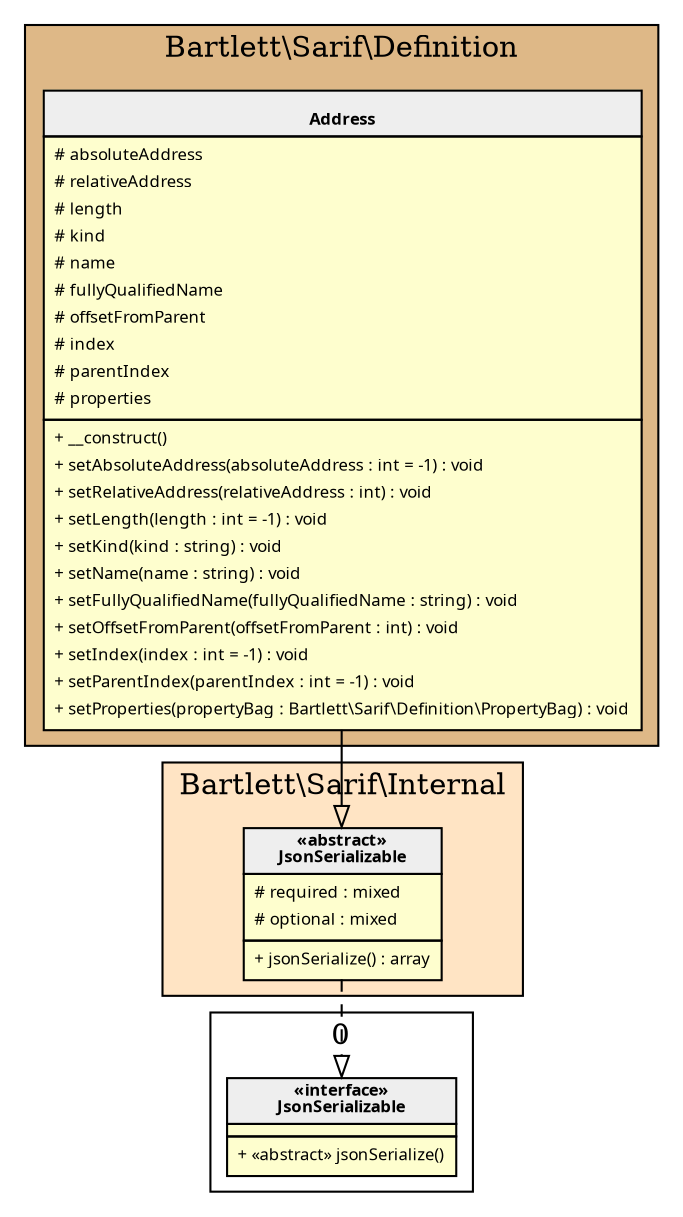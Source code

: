 digraph {
  graph [name="G" overlap="false" rankdir="TB" bgcolor="transparent"]
  node [fontname="Verdana" fontsize=8 shape="none" margin=0 fillcolor="#FEFECE" style="filled"]
  edge [fontname="Verdana" fontsize=8]
  subgraph cluster_0 {
    graph [bgcolor="BurlyWood"]
    label = "Bartlett\\Sarif\\Definition"
    "Bartlett\\Sarif\\Definition\\Address" [shape="none" label=<
<table cellspacing="0" border="0" cellborder="1">
    <tr><td bgcolor="#eeeeee"><b><br/>Address</b></td></tr>
    <tr><td><table border="0" cellspacing="0" cellpadding="2">
    <tr><td align="left"># absoluteAddress</td></tr>
    <tr><td align="left"># relativeAddress</td></tr>
    <tr><td align="left"># length</td></tr>
    <tr><td align="left"># kind</td></tr>
    <tr><td align="left"># name</td></tr>
    <tr><td align="left"># fullyQualifiedName</td></tr>
    <tr><td align="left"># offsetFromParent</td></tr>
    <tr><td align="left"># index</td></tr>
    <tr><td align="left"># parentIndex</td></tr>
    <tr><td align="left"># properties</td></tr>
</table></td></tr>
    <tr><td><table border="0" cellspacing="0" cellpadding="2">
    <tr><td align="left">+ __construct()</td></tr>
    <tr><td align="left">+ setAbsoluteAddress(absoluteAddress : int = -1) : void</td></tr>
    <tr><td align="left">+ setRelativeAddress(relativeAddress : int) : void</td></tr>
    <tr><td align="left">+ setLength(length : int = -1) : void</td></tr>
    <tr><td align="left">+ setKind(kind : string) : void</td></tr>
    <tr><td align="left">+ setName(name : string) : void</td></tr>
    <tr><td align="left">+ setFullyQualifiedName(fullyQualifiedName : string) : void</td></tr>
    <tr><td align="left">+ setOffsetFromParent(offsetFromParent : int) : void</td></tr>
    <tr><td align="left">+ setIndex(index : int = -1) : void</td></tr>
    <tr><td align="left">+ setParentIndex(parentIndex : int = -1) : void</td></tr>
    <tr><td align="left">+ setProperties(propertyBag : Bartlett\\Sarif\\Definition\\PropertyBag) : void</td></tr>
</table></td></tr>
</table>>]
  }
  subgraph cluster_1 {
    graph [bgcolor="Bisque"]
    label = "Bartlett\\Sarif\\Internal"
    "Bartlett\\Sarif\\Internal\\JsonSerializable" [shape="none" label=<
<table cellspacing="0" border="0" cellborder="1">
    <tr><td bgcolor="#eeeeee"><b>«abstract»<br/>JsonSerializable</b></td></tr>
    <tr><td><table border="0" cellspacing="0" cellpadding="2">
    <tr><td align="left"># required : mixed</td></tr>
    <tr><td align="left"># optional : mixed</td></tr>
</table></td></tr>
    <tr><td><table border="0" cellspacing="0" cellpadding="2">
    <tr><td align="left">+ jsonSerialize() : array</td></tr>
</table></td></tr>
</table>>]
  }
  subgraph cluster_2 {
    label = 0
    "JsonSerializable" [shape="none" label=<
<table cellspacing="0" border="0" cellborder="1">
    <tr><td bgcolor="#eeeeee"><b>«interface»<br/>JsonSerializable</b></td></tr>
    <tr><td></td></tr>
    <tr><td><table border="0" cellspacing="0" cellpadding="2">
    <tr><td align="left">+ «abstract» jsonSerialize()</td></tr>
</table></td></tr>
</table>>]
  }
  "Bartlett\\Sarif\\Internal\\JsonSerializable" -> "JsonSerializable" [arrowhead="empty" style="dashed"]
  "Bartlett\\Sarif\\Definition\\Address" -> "Bartlett\\Sarif\\Internal\\JsonSerializable" [arrowhead="empty" style="filled"]
}
